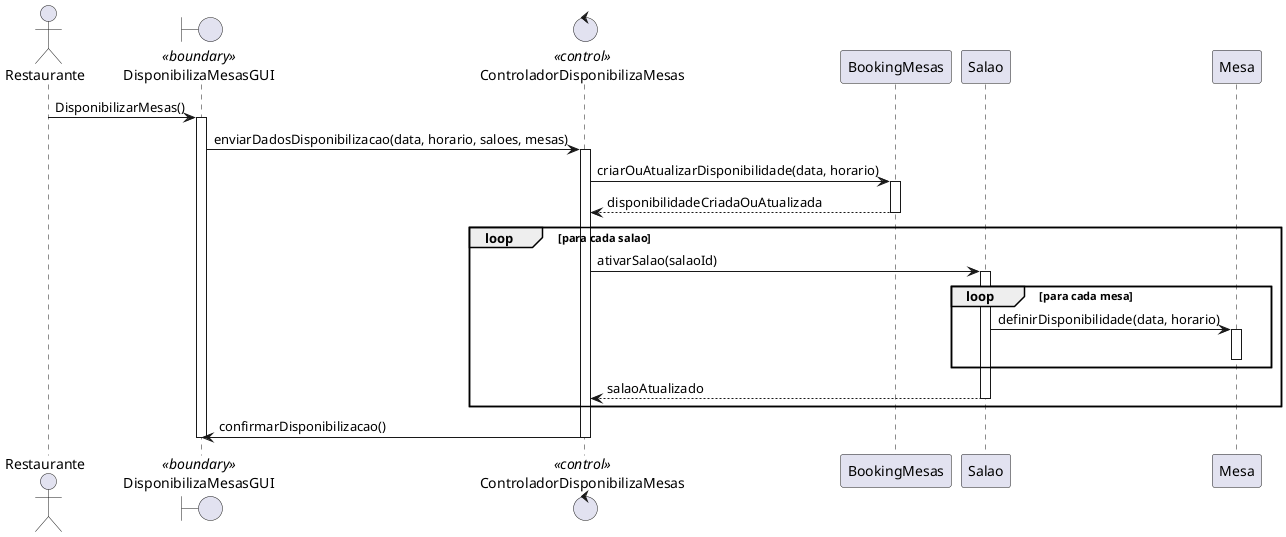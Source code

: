 @startuml
actor Restaurante

boundary DisponibilizaMesasGUI <<boundary>>
control ControladorDisponibilizaMesas <<control>>
participant BookingMesas
participant Salao
participant Mesa

Restaurante -> DisponibilizaMesasGUI : DisponibilizarMesas()
activate DisponibilizaMesasGUI

DisponibilizaMesasGUI -> ControladorDisponibilizaMesas : enviarDadosDisponibilizacao(data, horario, saloes, mesas)
activate ControladorDisponibilizaMesas

ControladorDisponibilizaMesas -> BookingMesas : criarOuAtualizarDisponibilidade(data, horario)
activate BookingMesas
BookingMesas --> ControladorDisponibilizaMesas : disponibilidadeCriadaOuAtualizada
deactivate BookingMesas

loop para cada salao
    ControladorDisponibilizaMesas -> Salao : ativarSalao(salaoId)
    activate Salao

    loop para cada mesa
        Salao -> Mesa : definirDisponibilidade(data, horario)
        activate Mesa
        deactivate Mesa
    end

    Salao --> ControladorDisponibilizaMesas : salaoAtualizado
    deactivate Salao
end

ControladorDisponibilizaMesas -> DisponibilizaMesasGUI : confirmarDisponibilizacao()
deactivate ControladorDisponibilizaMesas
deactivate DisponibilizaMesasGUI

@enduml

